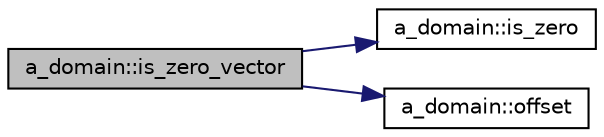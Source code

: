 digraph "a_domain::is_zero_vector"
{
  edge [fontname="Helvetica",fontsize="10",labelfontname="Helvetica",labelfontsize="10"];
  node [fontname="Helvetica",fontsize="10",shape=record];
  rankdir="LR";
  Node118 [label="a_domain::is_zero_vector",height=0.2,width=0.4,color="black", fillcolor="grey75", style="filled", fontcolor="black"];
  Node118 -> Node119 [color="midnightblue",fontsize="10",style="solid",fontname="Helvetica"];
  Node119 [label="a_domain::is_zero",height=0.2,width=0.4,color="black", fillcolor="white", style="filled",URL="$db/dd1/classa__domain.html#a7931dba1ff177d54e06217dc8191f58c"];
  Node118 -> Node120 [color="midnightblue",fontsize="10",style="solid",fontname="Helvetica"];
  Node120 [label="a_domain::offset",height=0.2,width=0.4,color="black", fillcolor="white", style="filled",URL="$db/dd1/classa__domain.html#a62f150e399aec130df913d65a7772ff3"];
}
